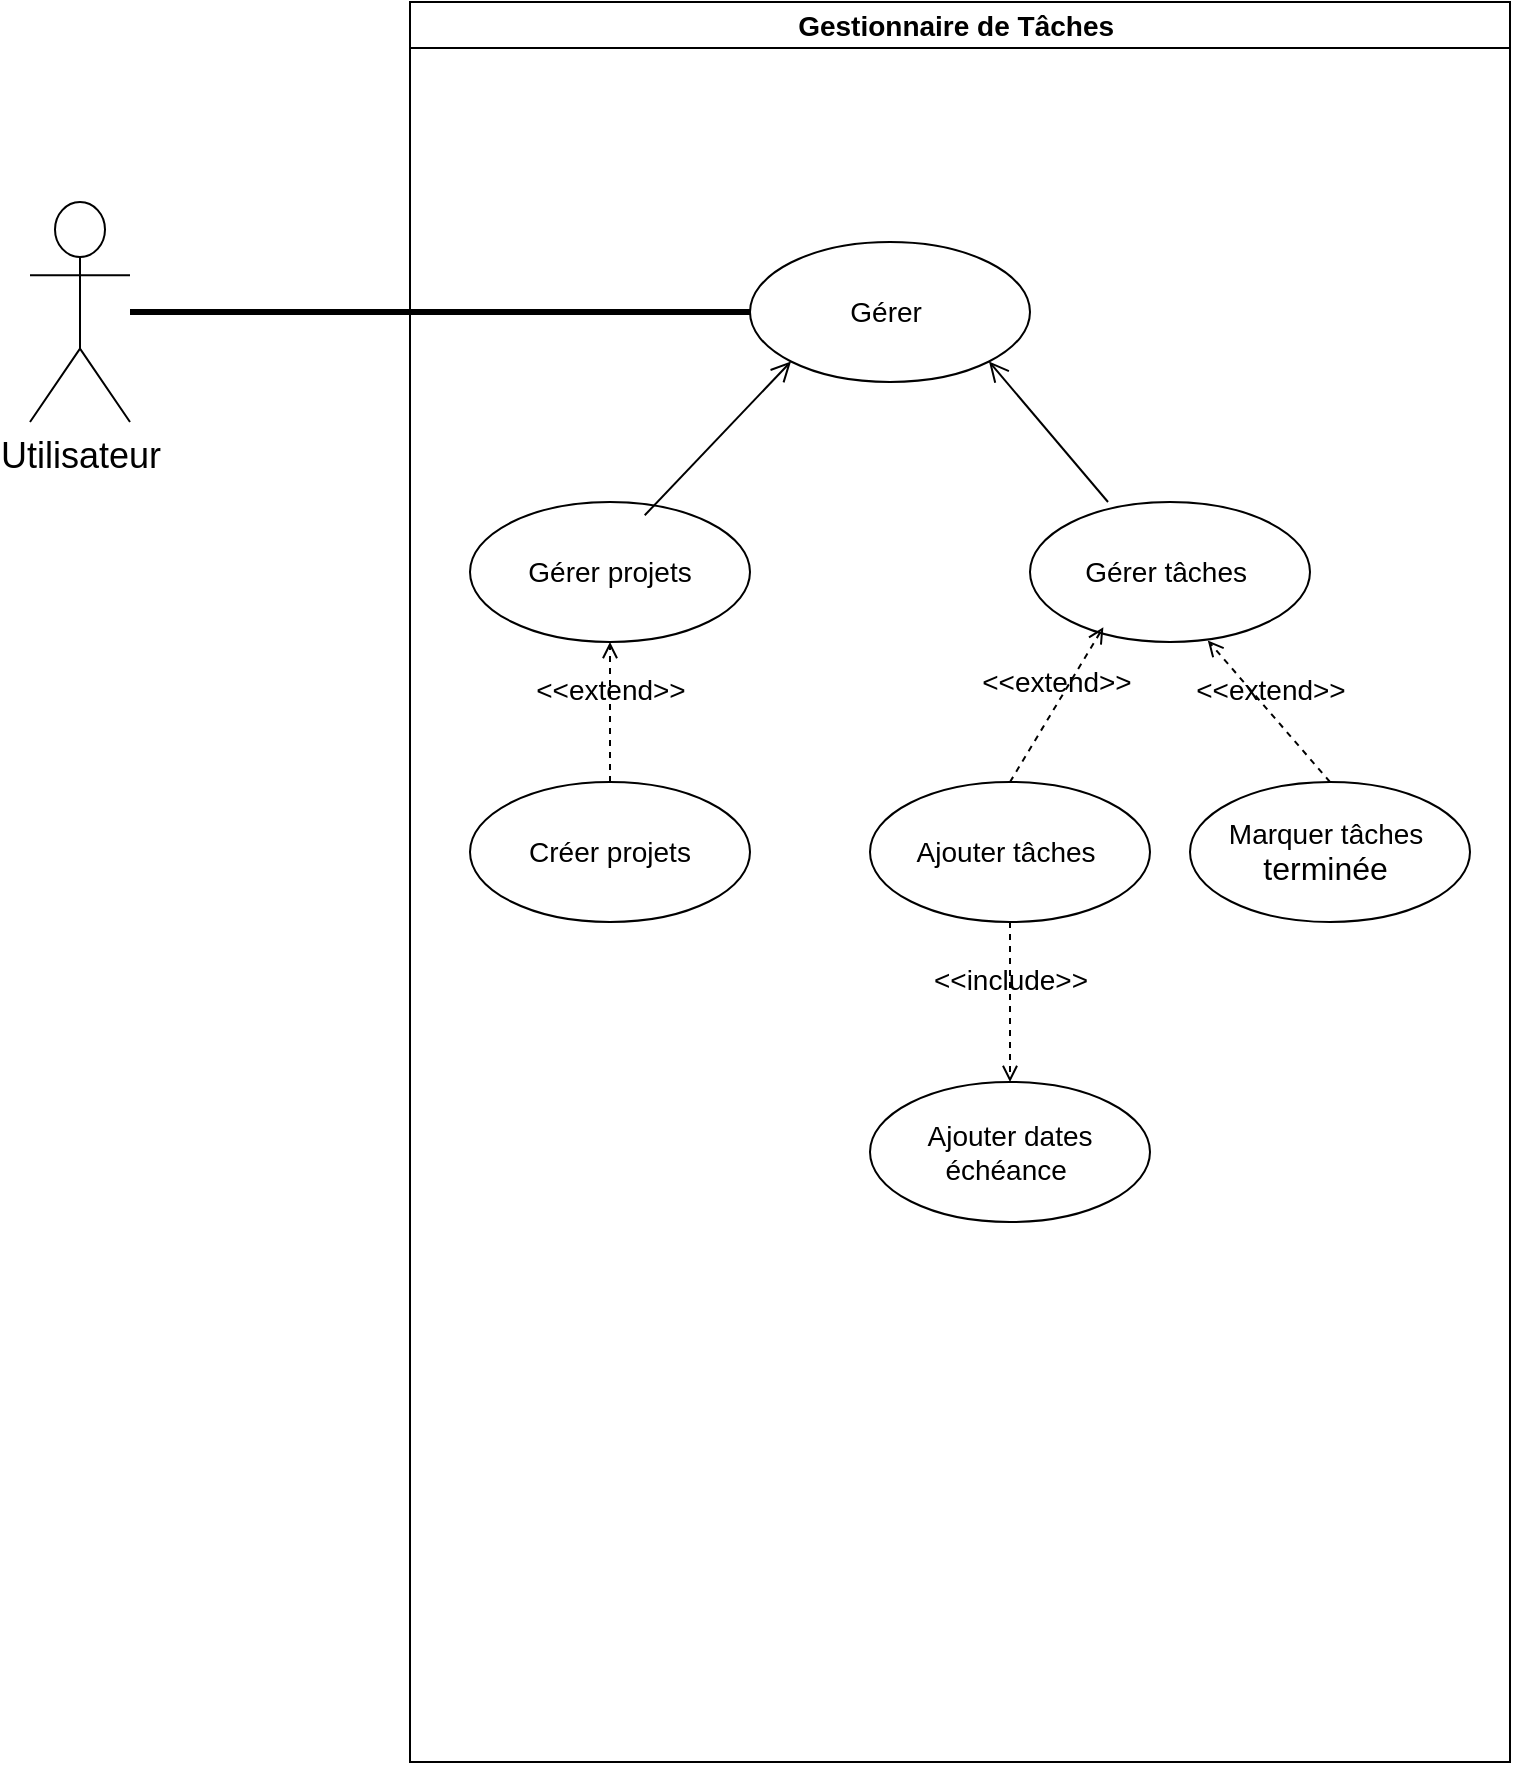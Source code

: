 <mxfile version="27.0.9">
  <diagram name="Page-1" id="X1rfeDu_BKp3BnXFkFzo">
    <mxGraphModel dx="1310" dy="883" grid="1" gridSize="10" guides="1" tooltips="1" connect="1" arrows="1" fold="1" page="1" pageScale="1" pageWidth="827" pageHeight="1169" math="0" shadow="0">
      <root>
        <mxCell id="0" />
        <mxCell id="1" parent="0" />
        <mxCell id="4baLN2oVCsU0pxq_7L06-14" value="&lt;font style=&quot;font-size: 14px;&quot;&gt;Gestionnaire de Tâches&amp;nbsp;&lt;/font&gt;" style="swimlane;whiteSpace=wrap;html=1;" vertex="1" parent="1">
          <mxGeometry x="240" y="50" width="550" height="880" as="geometry" />
        </mxCell>
        <mxCell id="4baLN2oVCsU0pxq_7L06-17" value="&lt;font style=&quot;font-size: 14px;&quot;&gt;Gérer&amp;nbsp;&lt;/font&gt;" style="ellipse;whiteSpace=wrap;html=1;" vertex="1" parent="4baLN2oVCsU0pxq_7L06-14">
          <mxGeometry x="170" y="120" width="140" height="70" as="geometry" />
        </mxCell>
        <mxCell id="4baLN2oVCsU0pxq_7L06-20" value="&lt;font style=&quot;font-size: 14px;&quot;&gt;Gérer projets&lt;/font&gt;" style="ellipse;whiteSpace=wrap;html=1;" vertex="1" parent="4baLN2oVCsU0pxq_7L06-14">
          <mxGeometry x="30" y="250" width="140" height="70" as="geometry" />
        </mxCell>
        <mxCell id="4baLN2oVCsU0pxq_7L06-21" value="&lt;font style=&quot;font-size: 14px;&quot;&gt;Gérer tâches&amp;nbsp;&lt;/font&gt;" style="ellipse;whiteSpace=wrap;html=1;" vertex="1" parent="4baLN2oVCsU0pxq_7L06-14">
          <mxGeometry x="310" y="250" width="140" height="70" as="geometry" />
        </mxCell>
        <mxCell id="4baLN2oVCsU0pxq_7L06-22" value="" style="endArrow=open;startArrow=none;endFill=0;startFill=0;endSize=8;html=1;verticalAlign=bottom;labelBackgroundColor=none;strokeWidth=1;rounded=0;exitX=0.624;exitY=0.095;exitDx=0;exitDy=0;exitPerimeter=0;entryX=0;entryY=1;entryDx=0;entryDy=0;" edge="1" parent="4baLN2oVCsU0pxq_7L06-14" source="4baLN2oVCsU0pxq_7L06-20" target="4baLN2oVCsU0pxq_7L06-17">
          <mxGeometry width="160" relative="1" as="geometry">
            <mxPoint x="200" y="410" as="sourcePoint" />
            <mxPoint x="360" y="410" as="targetPoint" />
          </mxGeometry>
        </mxCell>
        <mxCell id="4baLN2oVCsU0pxq_7L06-23" value="" style="endArrow=open;startArrow=none;endFill=0;startFill=0;endSize=8;html=1;verticalAlign=bottom;labelBackgroundColor=none;strokeWidth=1;rounded=0;entryX=1;entryY=1;entryDx=0;entryDy=0;" edge="1" parent="4baLN2oVCsU0pxq_7L06-14" target="4baLN2oVCsU0pxq_7L06-17">
          <mxGeometry width="160" relative="1" as="geometry">
            <mxPoint x="349" y="250" as="sourcePoint" />
            <mxPoint x="350" y="400" as="targetPoint" />
          </mxGeometry>
        </mxCell>
        <mxCell id="4baLN2oVCsU0pxq_7L06-25" value="&lt;font style=&quot;font-size: 14px;&quot;&gt;Créer projets&lt;/font&gt;" style="ellipse;whiteSpace=wrap;html=1;" vertex="1" parent="4baLN2oVCsU0pxq_7L06-14">
          <mxGeometry x="30" y="390" width="140" height="70" as="geometry" />
        </mxCell>
        <mxCell id="4baLN2oVCsU0pxq_7L06-26" value="&lt;font style=&quot;font-size: 14px;&quot;&gt;&amp;lt;&amp;lt;extend&amp;gt;&amp;gt;&lt;/font&gt;" style="html=1;verticalAlign=bottom;labelBackgroundColor=none;endArrow=open;endFill=0;dashed=1;rounded=0;exitX=0.5;exitY=0;exitDx=0;exitDy=0;entryX=0.5;entryY=1;entryDx=0;entryDy=0;" edge="1" parent="4baLN2oVCsU0pxq_7L06-14" source="4baLN2oVCsU0pxq_7L06-25" target="4baLN2oVCsU0pxq_7L06-20">
          <mxGeometry width="160" relative="1" as="geometry">
            <mxPoint x="200" y="410" as="sourcePoint" />
            <mxPoint x="360" y="410" as="targetPoint" />
          </mxGeometry>
        </mxCell>
        <mxCell id="4baLN2oVCsU0pxq_7L06-27" value="&lt;font style=&quot;font-size: 14px;&quot;&gt;Ajouter tâches&amp;nbsp;&lt;/font&gt;" style="ellipse;whiteSpace=wrap;html=1;" vertex="1" parent="4baLN2oVCsU0pxq_7L06-14">
          <mxGeometry x="230" y="390" width="140" height="70" as="geometry" />
        </mxCell>
        <mxCell id="4baLN2oVCsU0pxq_7L06-28" value="&lt;font style=&quot;font-size: 14px;&quot;&gt;Marquer tâches&amp;nbsp;&lt;/font&gt;&lt;div&gt;&lt;font size=&quot;3&quot;&gt;terminée&amp;nbsp;&lt;/font&gt;&lt;/div&gt;" style="ellipse;whiteSpace=wrap;html=1;" vertex="1" parent="4baLN2oVCsU0pxq_7L06-14">
          <mxGeometry x="390" y="390" width="140" height="70" as="geometry" />
        </mxCell>
        <mxCell id="4baLN2oVCsU0pxq_7L06-30" value="&lt;font style=&quot;font-size: 14px;&quot;&gt;&amp;lt;&amp;lt;extend&amp;gt;&amp;gt;&lt;/font&gt;" style="html=1;verticalAlign=bottom;labelBackgroundColor=none;endArrow=open;endFill=0;dashed=1;rounded=0;exitX=0.5;exitY=0;exitDx=0;exitDy=0;entryX=0.262;entryY=0.894;entryDx=0;entryDy=0;entryPerimeter=0;" edge="1" parent="4baLN2oVCsU0pxq_7L06-14" source="4baLN2oVCsU0pxq_7L06-27" target="4baLN2oVCsU0pxq_7L06-21">
          <mxGeometry width="160" relative="1" as="geometry">
            <mxPoint x="240" y="460" as="sourcePoint" />
            <mxPoint x="400" y="460" as="targetPoint" />
          </mxGeometry>
        </mxCell>
        <mxCell id="4baLN2oVCsU0pxq_7L06-31" value="&lt;font style=&quot;font-size: 14px;&quot;&gt;&amp;lt;&amp;lt;extend&amp;gt;&amp;gt;&lt;/font&gt;" style="html=1;verticalAlign=bottom;labelBackgroundColor=none;endArrow=open;endFill=0;dashed=1;rounded=0;exitX=0.5;exitY=0;exitDx=0;exitDy=0;entryX=0.635;entryY=0.989;entryDx=0;entryDy=0;entryPerimeter=0;" edge="1" parent="4baLN2oVCsU0pxq_7L06-14" source="4baLN2oVCsU0pxq_7L06-28" target="4baLN2oVCsU0pxq_7L06-21">
          <mxGeometry width="160" relative="1" as="geometry">
            <mxPoint x="240" y="460" as="sourcePoint" />
            <mxPoint x="410" y="330" as="targetPoint" />
          </mxGeometry>
        </mxCell>
        <mxCell id="4baLN2oVCsU0pxq_7L06-32" value="&lt;font style=&quot;font-size: 14px;&quot;&gt;Ajouter dates échéance&amp;nbsp;&lt;/font&gt;" style="ellipse;whiteSpace=wrap;html=1;" vertex="1" parent="4baLN2oVCsU0pxq_7L06-14">
          <mxGeometry x="230" y="540" width="140" height="70" as="geometry" />
        </mxCell>
        <mxCell id="4baLN2oVCsU0pxq_7L06-35" value="&lt;font style=&quot;font-size: 14px;&quot;&gt;&amp;lt;&amp;lt;include&amp;gt;&amp;gt;&lt;/font&gt;" style="html=1;verticalAlign=bottom;labelBackgroundColor=none;endArrow=open;endFill=0;dashed=1;rounded=0;exitX=0.5;exitY=1;exitDx=0;exitDy=0;entryX=0.5;entryY=0;entryDx=0;entryDy=0;" edge="1" parent="4baLN2oVCsU0pxq_7L06-14" source="4baLN2oVCsU0pxq_7L06-27" target="4baLN2oVCsU0pxq_7L06-32">
          <mxGeometry width="160" relative="1" as="geometry">
            <mxPoint x="350" y="420" as="sourcePoint" />
            <mxPoint x="510" y="420" as="targetPoint" />
          </mxGeometry>
        </mxCell>
        <mxCell id="4baLN2oVCsU0pxq_7L06-16" value="&lt;font style=&quot;font-size: 18px;&quot;&gt;Utilisateur&lt;/font&gt;" style="shape=umlActor;verticalLabelPosition=bottom;verticalAlign=top;html=1;" vertex="1" parent="1">
          <mxGeometry x="50" y="150" width="50" height="110" as="geometry" />
        </mxCell>
        <mxCell id="4baLN2oVCsU0pxq_7L06-19" value="" style="endArrow=none;startArrow=none;endFill=0;startFill=0;endSize=8;html=1;verticalAlign=bottom;labelBackgroundColor=none;strokeWidth=3;rounded=0;" edge="1" parent="1" source="4baLN2oVCsU0pxq_7L06-16" target="4baLN2oVCsU0pxq_7L06-17">
          <mxGeometry width="160" relative="1" as="geometry">
            <mxPoint x="440" y="460" as="sourcePoint" />
            <mxPoint x="600" y="460" as="targetPoint" />
          </mxGeometry>
        </mxCell>
      </root>
    </mxGraphModel>
  </diagram>
</mxfile>
